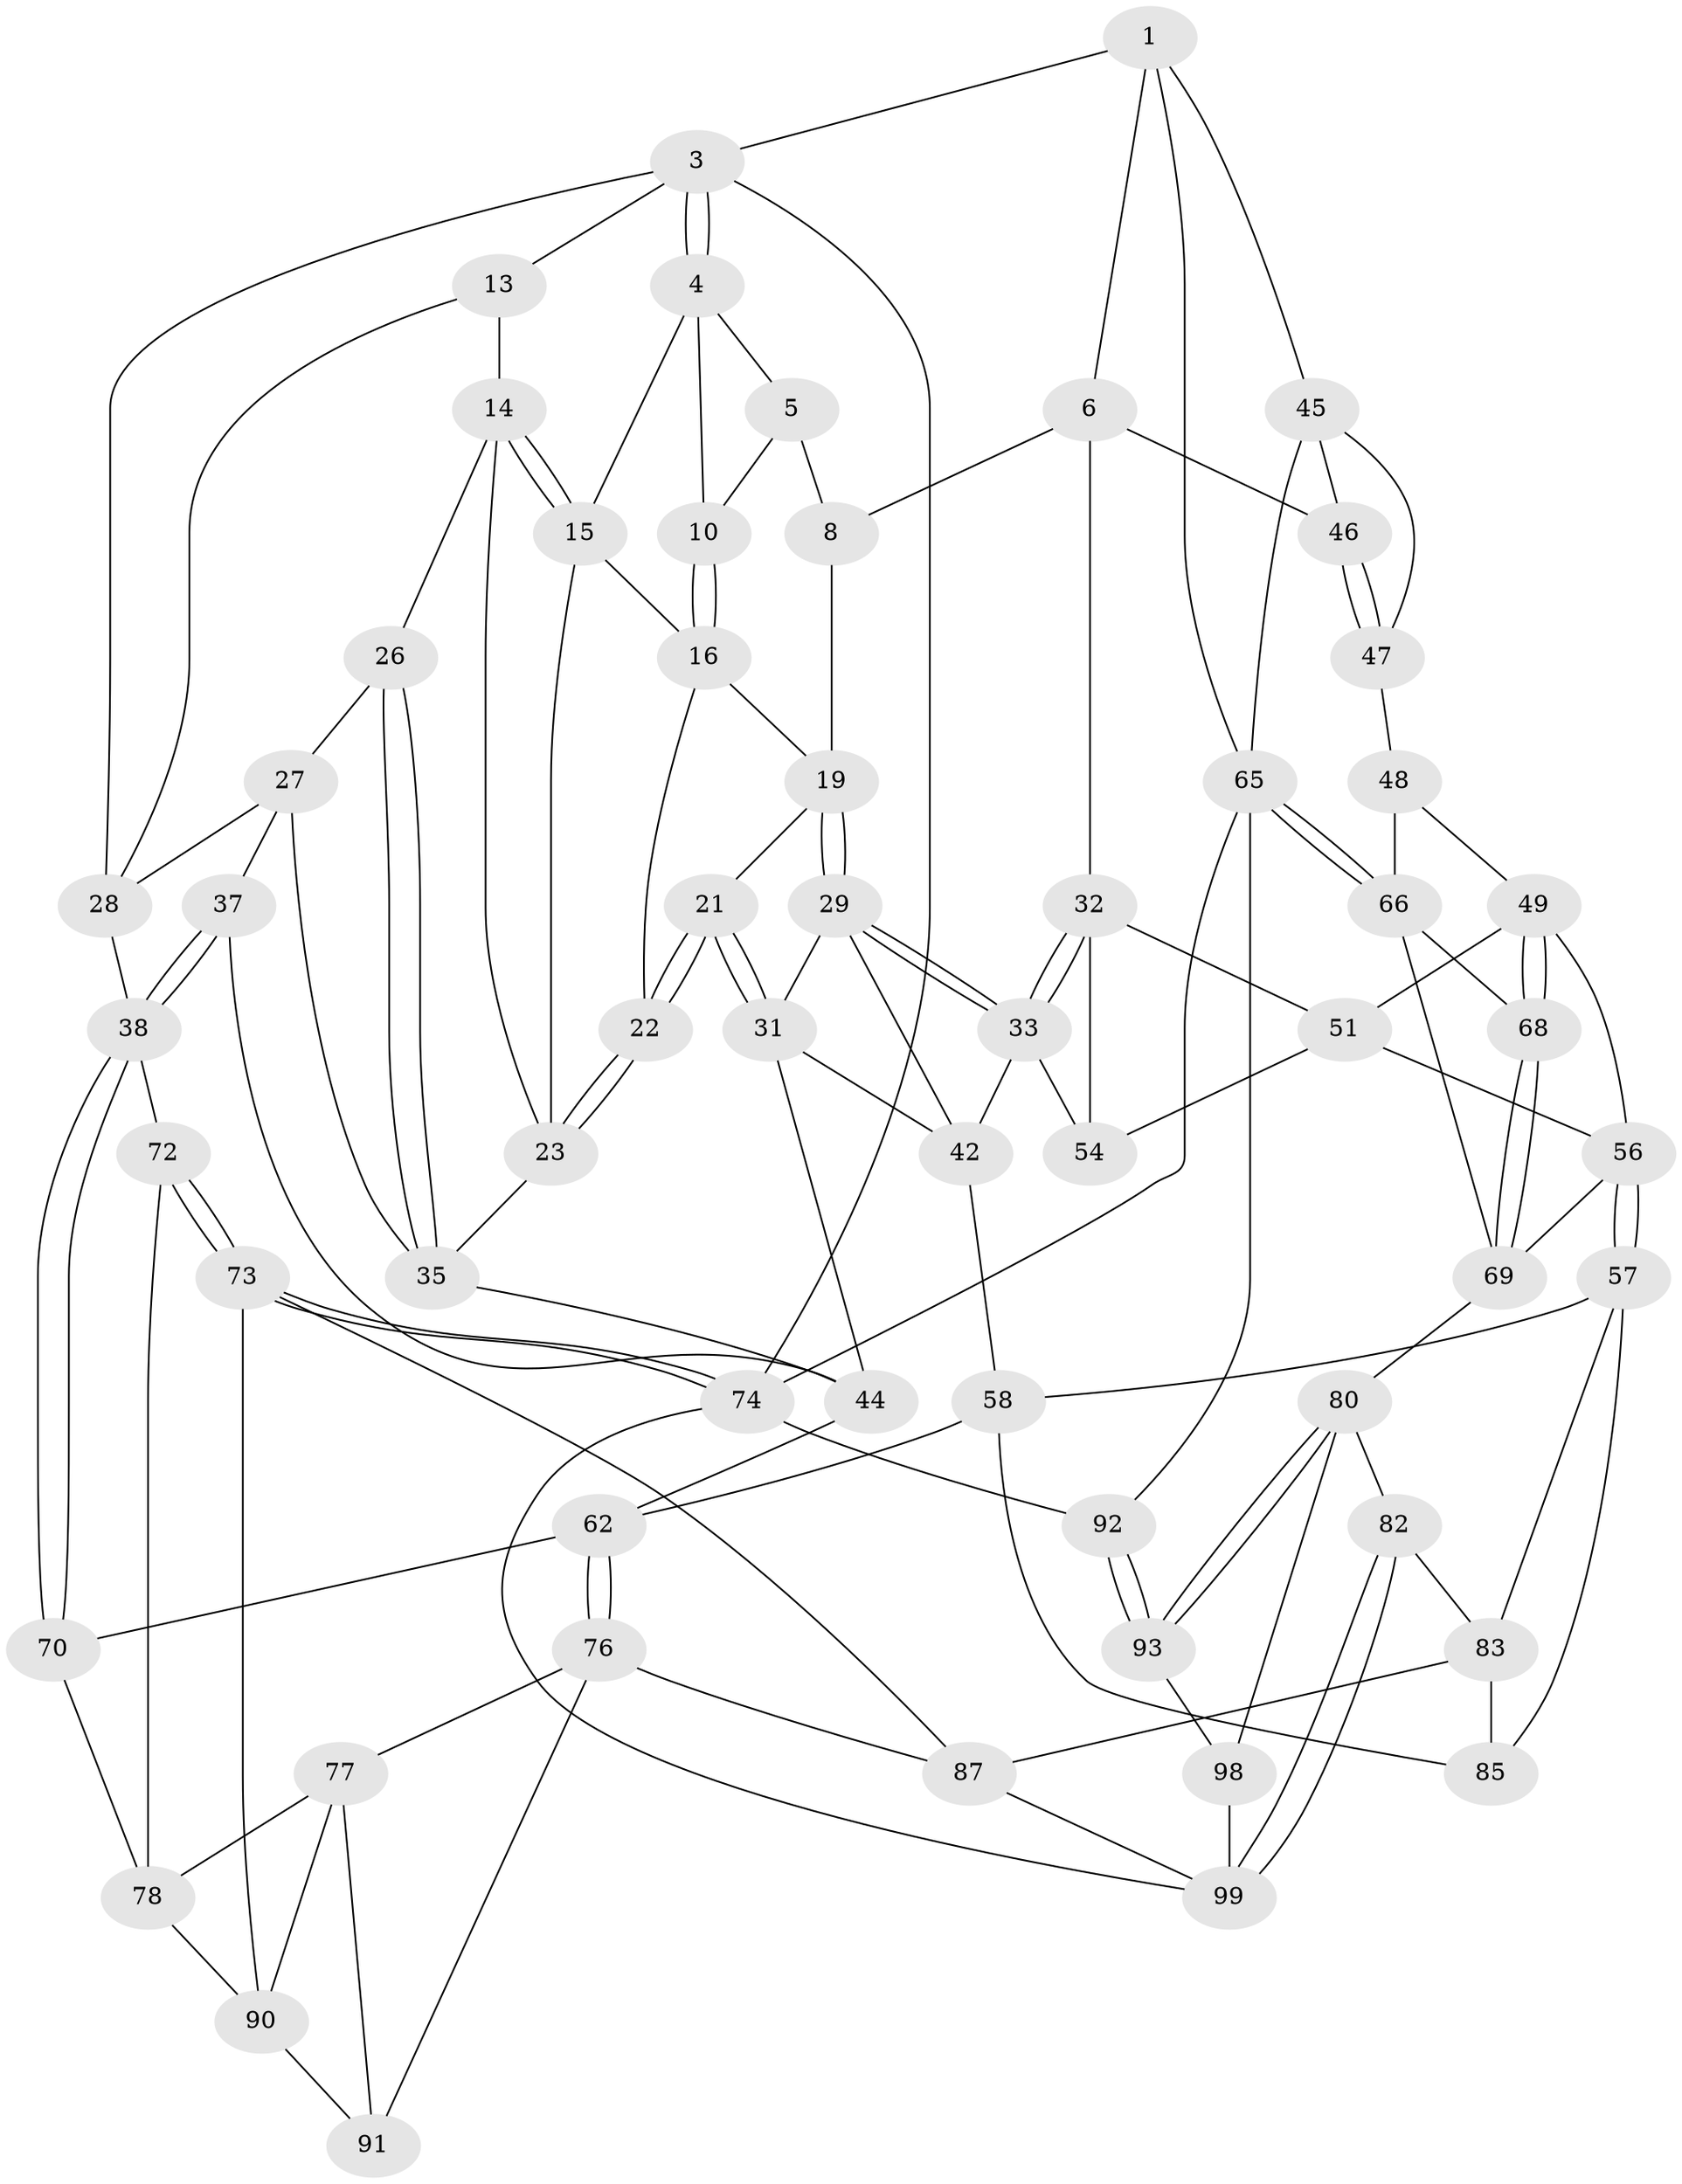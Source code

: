 // original degree distribution, {3: 0.0196078431372549, 6: 0.23529411764705882, 4: 0.2549019607843137, 5: 0.49019607843137253}
// Generated by graph-tools (version 1.1) at 2025/11/02/21/25 10:11:13]
// undirected, 60 vertices, 134 edges
graph export_dot {
graph [start="1"]
  node [color=gray90,style=filled];
  1 [pos="+0.8117670521227002+0",super="+2"];
  3 [pos="+0+0",super="+12"];
  4 [pos="+0.29881511334029937+0",super="+11"];
  5 [pos="+0.7550532333807365+0",super="+9"];
  6 [pos="+0.7479151833995255+0.23732268585335134",super="+7"];
  8 [pos="+0.5926727446358071+0.16250588602083463"];
  10 [pos="+0.3691540635831545+0.03371469516543354"];
  13 [pos="+0.11510652658234928+0.11712412563038124"];
  14 [pos="+0.15973752767656665+0.09151922545096386",super="+25"];
  15 [pos="+0.186730613892698+0.06818487898501027",super="+18"];
  16 [pos="+0.37982137044367087+0.06091632910444924",super="+17"];
  19 [pos="+0.4993905753002243+0.19488776083677695",super="+20"];
  21 [pos="+0.32499360744976763+0.32221778242080024"];
  22 [pos="+0.30910989312360404+0.308171209549517"];
  23 [pos="+0.29559730551795305+0.3018803398330105",super="+24"];
  26 [pos="+0.16387320278460024+0.2752802713099181"];
  27 [pos="+0.09696732980557099+0.24614672139938154",super="+36"];
  28 [pos="+0.09020410316145483+0.22508819952947481",super="+34"];
  29 [pos="+0.4995164534761793+0.19655264747452153",super="+30"];
  31 [pos="+0.3331685460302536+0.33931681137806835",super="+43"];
  32 [pos="+0.7118402856880693+0.28988046019810376",super="+52"];
  33 [pos="+0.5864928659383168+0.30605338488020684",super="+41"];
  35 [pos="+0.19301073766999594+0.3202744885201444",super="+40"];
  37 [pos="+0.05484387997051524+0.4050977531284686"];
  38 [pos="+0+0.4922272733086753",super="+39"];
  42 [pos="+0.5053945472477475+0.3434484683034529",super="+53"];
  44 [pos="+0.22267824088809285+0.41383940077529924",super="+59"];
  45 [pos="+1+0",super="+60"];
  46 [pos="+0.7721934956947599+0.2436863350878599"];
  47 [pos="+0.9228946135282033+0.3638272667740925"];
  48 [pos="+0.9161847606192124+0.3783663766517675"];
  49 [pos="+0.7895173572408704+0.4564129085411577",super="+50"];
  51 [pos="+0.6984146162490962+0.3954077526963305",super="+55"];
  54 [pos="+0.5459847353317279+0.3877549311092277"];
  56 [pos="+0.5197165774831616+0.5529822545599724",super="+64"];
  57 [pos="+0.5148324543323117+0.5554436389618858",super="+84"];
  58 [pos="+0.38884073905429606+0.5176874895246183",super="+61"];
  62 [pos="+0.28714543978154544+0.572936063438812",super="+63"];
  65 [pos="+1+0.7545431250088406",super="+71"];
  66 [pos="+0.9277375376411704+0.6520447284561562",super="+67"];
  68 [pos="+0.7910228634706082+0.4671747840111819"];
  69 [pos="+0.740814141905046+0.6182545050601699",super="+75"];
  70 [pos="+0.08144956778317511+0.590922072737582"];
  72 [pos="+0+0.886528371655097"];
  73 [pos="+0+1",super="+95"];
  74 [pos="+0+1",super="+102"];
  76 [pos="+0.1959669300909221+0.6889271607065363",super="+88"];
  77 [pos="+0.1549497310477607+0.6950949102546514",super="+89"];
  78 [pos="+0.08853257121579017+0.6067665787274488",super="+79"];
  80 [pos="+0.7274991873760511+0.7508127271481385",super="+81"];
  82 [pos="+0.5969885187680896+0.7788199038461144"];
  83 [pos="+0.5508815751340189+0.7352605287897377",super="+86"];
  85 [pos="+0.3495284862710281+0.7437484081835294"];
  87 [pos="+0.3388322391520002+0.8166325321357168",super="+96"];
  90 [pos="+0.07013791705960003+0.7687482462589647",super="+94"];
  91 [pos="+0.19351748062985882+0.8066358316589004"];
  92 [pos="+1+1",super="+101"];
  93 [pos="+0.7528946025011352+0.8133115691051571",super="+97"];
  98 [pos="+0.6688771572823068+0.8989828858149099"];
  99 [pos="+0.5756782983392235+0.8355518874476582",super="+100"];
  1 -- 6;
  1 -- 65;
  1 -- 3;
  1 -- 45;
  3 -- 4;
  3 -- 4;
  3 -- 74;
  3 -- 28;
  3 -- 13;
  4 -- 5;
  4 -- 10;
  4 -- 15;
  5 -- 8;
  5 -- 10;
  6 -- 46;
  6 -- 8;
  6 -- 32;
  8 -- 19;
  10 -- 16;
  10 -- 16;
  13 -- 14;
  13 -- 28;
  14 -- 15;
  14 -- 15;
  14 -- 26;
  14 -- 23;
  15 -- 16;
  15 -- 23;
  16 -- 22;
  16 -- 19;
  19 -- 29;
  19 -- 29;
  19 -- 21;
  21 -- 22;
  21 -- 22;
  21 -- 31;
  21 -- 31;
  22 -- 23;
  22 -- 23;
  23 -- 35;
  26 -- 27;
  26 -- 35;
  26 -- 35;
  27 -- 28;
  27 -- 35;
  27 -- 37;
  28 -- 38;
  29 -- 33;
  29 -- 33;
  29 -- 42;
  29 -- 31;
  31 -- 44;
  31 -- 42;
  32 -- 33;
  32 -- 33;
  32 -- 51;
  32 -- 54;
  33 -- 42;
  33 -- 54;
  35 -- 44;
  37 -- 38;
  37 -- 38;
  37 -- 44;
  38 -- 70;
  38 -- 70;
  38 -- 72;
  42 -- 58;
  44 -- 62;
  45 -- 46;
  45 -- 65;
  45 -- 47;
  46 -- 47;
  46 -- 47;
  47 -- 48;
  48 -- 49;
  48 -- 66;
  49 -- 68;
  49 -- 68;
  49 -- 56;
  49 -- 51;
  51 -- 56;
  51 -- 54;
  56 -- 57;
  56 -- 57;
  56 -- 69;
  57 -- 58;
  57 -- 83;
  57 -- 85;
  58 -- 85;
  58 -- 62;
  62 -- 76;
  62 -- 76;
  62 -- 70;
  65 -- 66;
  65 -- 66;
  65 -- 92;
  65 -- 74;
  66 -- 69;
  66 -- 68;
  68 -- 69;
  68 -- 69;
  69 -- 80;
  70 -- 78;
  72 -- 73;
  72 -- 73;
  72 -- 78;
  73 -- 74;
  73 -- 74;
  73 -- 90;
  73 -- 87;
  74 -- 99;
  74 -- 92;
  76 -- 77;
  76 -- 91;
  76 -- 87;
  77 -- 78;
  77 -- 90;
  77 -- 91;
  78 -- 90;
  80 -- 93;
  80 -- 93;
  80 -- 82;
  80 -- 98;
  82 -- 83;
  82 -- 99;
  82 -- 99;
  83 -- 85;
  83 -- 87;
  87 -- 99;
  90 -- 91;
  92 -- 93 [weight=2];
  92 -- 93;
  93 -- 98;
  98 -- 99;
}

